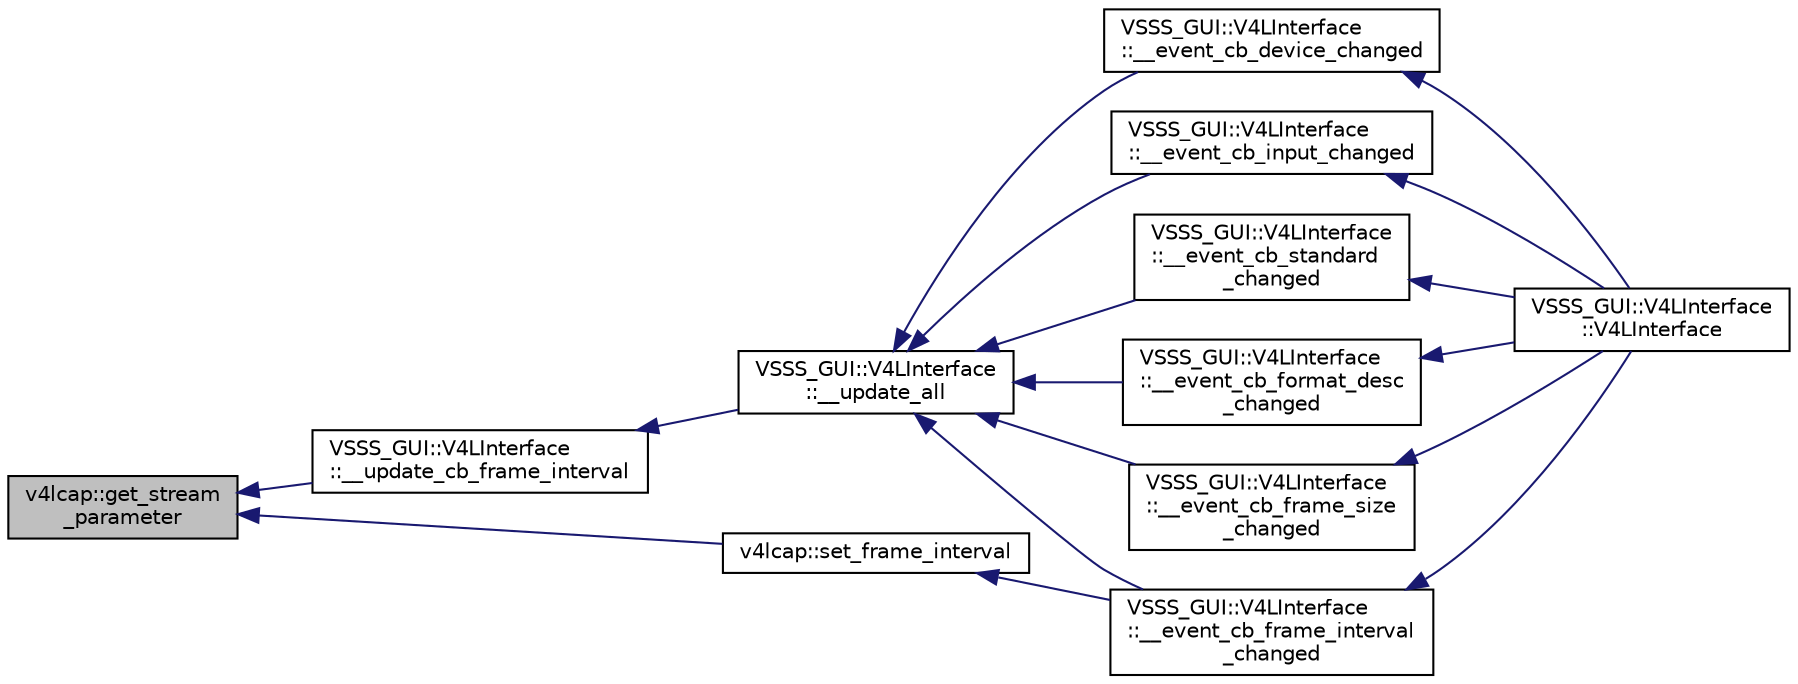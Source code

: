 digraph "v4lcap::get_stream_parameter"
{
 // INTERACTIVE_SVG=YES
  edge [fontname="Helvetica",fontsize="10",labelfontname="Helvetica",labelfontsize="10"];
  node [fontname="Helvetica",fontsize="10",shape=record];
  rankdir="LR";
  Node250 [label="v4lcap::get_stream\l_parameter",height=0.2,width=0.4,color="black", fillcolor="grey75", style="filled", fontcolor="black"];
  Node250 -> Node251 [dir="back",color="midnightblue",fontsize="10",style="solid",fontname="Helvetica"];
  Node251 [label="VSSS_GUI::V4LInterface\l::__update_cb_frame_interval",height=0.2,width=0.4,color="black", fillcolor="white", style="filled",URL="$class_v_s_s_s___g_u_i_1_1_v4_l_interface.html#a0eeae871fc38dab3693860f6f391e062"];
  Node251 -> Node252 [dir="back",color="midnightblue",fontsize="10",style="solid",fontname="Helvetica"];
  Node252 [label="VSSS_GUI::V4LInterface\l::__update_all",height=0.2,width=0.4,color="black", fillcolor="white", style="filled",URL="$class_v_s_s_s___g_u_i_1_1_v4_l_interface.html#ac3fe0a20fd30c6e9505eb375ef63e52e",tooltip="Update all combo box inputs on CaptureGUI. "];
  Node252 -> Node253 [dir="back",color="midnightblue",fontsize="10",style="solid",fontname="Helvetica"];
  Node253 [label="VSSS_GUI::V4LInterface\l::__event_cb_device_changed",height=0.2,width=0.4,color="black", fillcolor="white", style="filled",URL="$class_v_s_s_s___g_u_i_1_1_v4_l_interface.html#af38c88f726a7ff9fab089ab9ed20c03c",tooltip="Event triggered when a new device is selected in Device combobox. "];
  Node253 -> Node254 [dir="back",color="midnightblue",fontsize="10",style="solid",fontname="Helvetica"];
  Node254 [label="VSSS_GUI::V4LInterface\l::V4LInterface",height=0.2,width=0.4,color="black", fillcolor="white", style="filled",URL="$class_v_s_s_s___g_u_i_1_1_v4_l_interface.html#a8fafd828eacc6d5480649fa9fddc7ee4",tooltip="Constructor of a V4LInterface object. "];
  Node252 -> Node255 [dir="back",color="midnightblue",fontsize="10",style="solid",fontname="Helvetica"];
  Node255 [label="VSSS_GUI::V4LInterface\l::__event_cb_input_changed",height=0.2,width=0.4,color="black", fillcolor="white", style="filled",URL="$class_v_s_s_s___g_u_i_1_1_v4_l_interface.html#a09e546d62cf2363590490c2f9e85c951",tooltip="Event triggered when a new input is selected in Input combobox. "];
  Node255 -> Node254 [dir="back",color="midnightblue",fontsize="10",style="solid",fontname="Helvetica"];
  Node252 -> Node256 [dir="back",color="midnightblue",fontsize="10",style="solid",fontname="Helvetica"];
  Node256 [label="VSSS_GUI::V4LInterface\l::__event_cb_standard\l_changed",height=0.2,width=0.4,color="black", fillcolor="white", style="filled",URL="$class_v_s_s_s___g_u_i_1_1_v4_l_interface.html#adaa2a6e1946bb639d5be0ec3eb03cdb5",tooltip="Event triggered when a new stantard is selected in Standard combobox. "];
  Node256 -> Node254 [dir="back",color="midnightblue",fontsize="10",style="solid",fontname="Helvetica"];
  Node252 -> Node257 [dir="back",color="midnightblue",fontsize="10",style="solid",fontname="Helvetica"];
  Node257 [label="VSSS_GUI::V4LInterface\l::__event_cb_format_desc\l_changed",height=0.2,width=0.4,color="black", fillcolor="white", style="filled",URL="$class_v_s_s_s___g_u_i_1_1_v4_l_interface.html#a41dc791b309dcb6e4469c6cc9d4a4852",tooltip="Event triggered when a new format is selected in Format combobox. "];
  Node257 -> Node254 [dir="back",color="midnightblue",fontsize="10",style="solid",fontname="Helvetica"];
  Node252 -> Node258 [dir="back",color="midnightblue",fontsize="10",style="solid",fontname="Helvetica"];
  Node258 [label="VSSS_GUI::V4LInterface\l::__event_cb_frame_size\l_changed",height=0.2,width=0.4,color="black", fillcolor="white", style="filled",URL="$class_v_s_s_s___g_u_i_1_1_v4_l_interface.html#a49e6f69de18f2bcb54db964375535e9f",tooltip="Event triggered when a new frame size is selected in Frame size combobox. "];
  Node258 -> Node254 [dir="back",color="midnightblue",fontsize="10",style="solid",fontname="Helvetica"];
  Node252 -> Node259 [dir="back",color="midnightblue",fontsize="10",style="solid",fontname="Helvetica"];
  Node259 [label="VSSS_GUI::V4LInterface\l::__event_cb_frame_interval\l_changed",height=0.2,width=0.4,color="black", fillcolor="white", style="filled",URL="$class_v_s_s_s___g_u_i_1_1_v4_l_interface.html#ad78e73dabab1c7caa41a45c363eef205",tooltip="Event triggered when a new interval is selected in Interval combobox. "];
  Node259 -> Node254 [dir="back",color="midnightblue",fontsize="10",style="solid",fontname="Helvetica"];
  Node250 -> Node260 [dir="back",color="midnightblue",fontsize="10",style="solid",fontname="Helvetica"];
  Node260 [label="v4lcap::set_frame_interval",height=0.2,width=0.4,color="black", fillcolor="white", style="filled",URL="$classv4lcap.html#a698e7d4dcefeda932ecbab7bfccdc491",tooltip="Set the frame interval object. "];
  Node260 -> Node259 [dir="back",color="midnightblue",fontsize="10",style="solid",fontname="Helvetica"];
}
